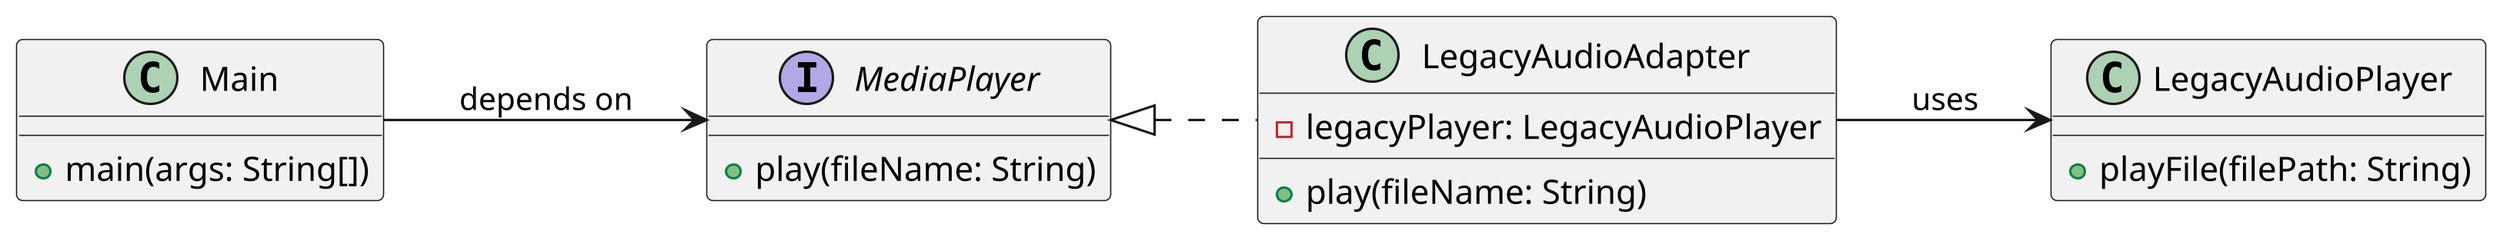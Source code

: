@startuml
' Set layout direction from left to right
left to right direction
skinparam dpi 300

interface MediaPlayer {
    + play(fileName: String)
}

class LegacyAudioPlayer {
    + playFile(filePath: String)
}

class LegacyAudioAdapter implements MediaPlayer {
    - legacyPlayer: LegacyAudioPlayer
    + play(fileName: String)
}

class Main {
    + main(args: String[])
}

LegacyAudioAdapter --> LegacyAudioPlayer : uses
Main --> MediaPlayer : depends on

@enduml
